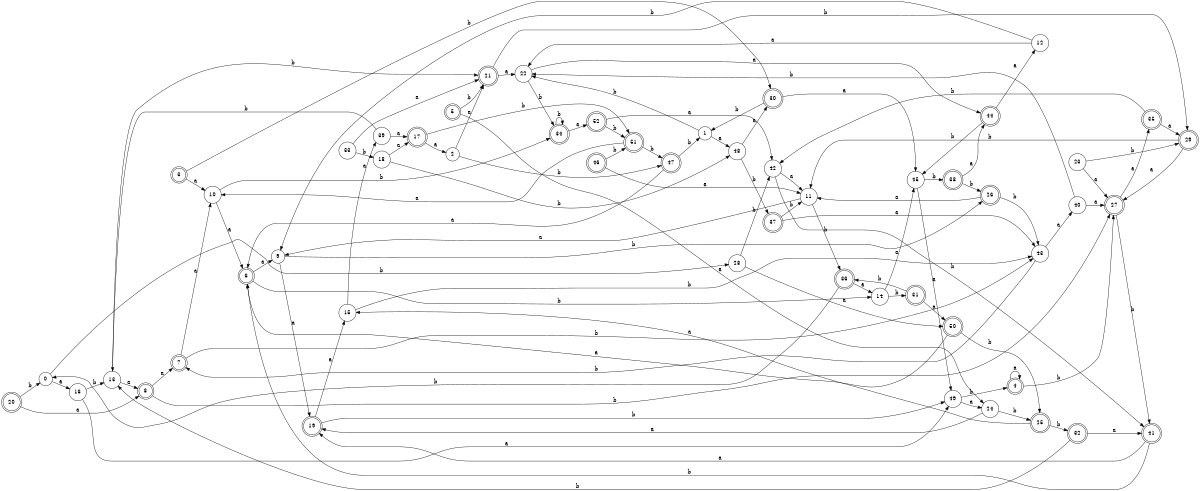 digraph n43_1 {
__start0 [label="" shape="none"];

rankdir=LR;
size="8,5";

s0 [style="filled", color="black", fillcolor="white" shape="circle", label="0"];
s1 [style="filled", color="black", fillcolor="white" shape="circle", label="1"];
s2 [style="filled", color="black", fillcolor="white" shape="circle", label="2"];
s3 [style="rounded,filled", color="black", fillcolor="white" shape="doublecircle", label="3"];
s4 [style="rounded,filled", color="black", fillcolor="white" shape="doublecircle", label="4"];
s5 [style="rounded,filled", color="black", fillcolor="white" shape="doublecircle", label="5"];
s6 [style="rounded,filled", color="black", fillcolor="white" shape="doublecircle", label="6"];
s7 [style="rounded,filled", color="black", fillcolor="white" shape="doublecircle", label="7"];
s8 [style="rounded,filled", color="black", fillcolor="white" shape="doublecircle", label="8"];
s9 [style="filled", color="black", fillcolor="white" shape="circle", label="9"];
s10 [style="filled", color="black", fillcolor="white" shape="circle", label="10"];
s11 [style="filled", color="black", fillcolor="white" shape="circle", label="11"];
s12 [style="filled", color="black", fillcolor="white" shape="circle", label="12"];
s13 [style="filled", color="black", fillcolor="white" shape="circle", label="13"];
s14 [style="filled", color="black", fillcolor="white" shape="circle", label="14"];
s15 [style="filled", color="black", fillcolor="white" shape="circle", label="15"];
s16 [style="filled", color="black", fillcolor="white" shape="circle", label="16"];
s17 [style="rounded,filled", color="black", fillcolor="white" shape="doublecircle", label="17"];
s18 [style="filled", color="black", fillcolor="white" shape="circle", label="18"];
s19 [style="rounded,filled", color="black", fillcolor="white" shape="doublecircle", label="19"];
s20 [style="rounded,filled", color="black", fillcolor="white" shape="doublecircle", label="20"];
s21 [style="rounded,filled", color="black", fillcolor="white" shape="doublecircle", label="21"];
s22 [style="filled", color="black", fillcolor="white" shape="circle", label="22"];
s23 [style="filled", color="black", fillcolor="white" shape="circle", label="23"];
s24 [style="filled", color="black", fillcolor="white" shape="circle", label="24"];
s25 [style="rounded,filled", color="black", fillcolor="white" shape="doublecircle", label="25"];
s26 [style="rounded,filled", color="black", fillcolor="white" shape="doublecircle", label="26"];
s27 [style="rounded,filled", color="black", fillcolor="white" shape="doublecircle", label="27"];
s28 [style="filled", color="black", fillcolor="white" shape="circle", label="28"];
s29 [style="rounded,filled", color="black", fillcolor="white" shape="doublecircle", label="29"];
s30 [style="rounded,filled", color="black", fillcolor="white" shape="doublecircle", label="30"];
s31 [style="rounded,filled", color="black", fillcolor="white" shape="doublecircle", label="31"];
s32 [style="rounded,filled", color="black", fillcolor="white" shape="doublecircle", label="32"];
s33 [style="filled", color="black", fillcolor="white" shape="circle", label="33"];
s34 [style="rounded,filled", color="black", fillcolor="white" shape="doublecircle", label="34"];
s35 [style="rounded,filled", color="black", fillcolor="white" shape="doublecircle", label="35"];
s36 [style="rounded,filled", color="black", fillcolor="white" shape="doublecircle", label="36"];
s37 [style="rounded,filled", color="black", fillcolor="white" shape="doublecircle", label="37"];
s38 [style="rounded,filled", color="black", fillcolor="white" shape="doublecircle", label="38"];
s39 [style="filled", color="black", fillcolor="white" shape="circle", label="39"];
s40 [style="filled", color="black", fillcolor="white" shape="circle", label="40"];
s41 [style="rounded,filled", color="black", fillcolor="white" shape="doublecircle", label="41"];
s42 [style="filled", color="black", fillcolor="white" shape="circle", label="42"];
s43 [style="filled", color="black", fillcolor="white" shape="circle", label="43"];
s44 [style="rounded,filled", color="black", fillcolor="white" shape="doublecircle", label="44"];
s45 [style="filled", color="black", fillcolor="white" shape="circle", label="45"];
s46 [style="rounded,filled", color="black", fillcolor="white" shape="doublecircle", label="46"];
s47 [style="rounded,filled", color="black", fillcolor="white" shape="doublecircle", label="47"];
s48 [style="filled", color="black", fillcolor="white" shape="circle", label="48"];
s49 [style="filled", color="black", fillcolor="white" shape="circle", label="49"];
s50 [style="rounded,filled", color="black", fillcolor="white" shape="doublecircle", label="50"];
s51 [style="rounded,filled", color="black", fillcolor="white" shape="doublecircle", label="51"];
s52 [style="rounded,filled", color="black", fillcolor="white" shape="doublecircle", label="52"];
s0 -> s16 [label="a"];
s0 -> s28 [label="b"];
s1 -> s48 [label="a"];
s1 -> s22 [label="b"];
s2 -> s21 [label="a"];
s2 -> s47 [label="b"];
s3 -> s10 [label="a"];
s3 -> s30 [label="b"];
s4 -> s4 [label="a"];
s4 -> s27 [label="b"];
s5 -> s24 [label="a"];
s5 -> s21 [label="b"];
s6 -> s9 [label="a"];
s6 -> s14 [label="b"];
s7 -> s10 [label="a"];
s7 -> s43 [label="b"];
s8 -> s7 [label="a"];
s8 -> s27 [label="b"];
s9 -> s19 [label="a"];
s9 -> s26 [label="b"];
s10 -> s6 [label="a"];
s10 -> s34 [label="b"];
s11 -> s9 [label="a"];
s11 -> s36 [label="b"];
s12 -> s22 [label="a"];
s12 -> s9 [label="b"];
s13 -> s8 [label="a"];
s13 -> s21 [label="b"];
s14 -> s45 [label="a"];
s14 -> s31 [label="b"];
s15 -> s39 [label="a"];
s15 -> s43 [label="b"];
s16 -> s49 [label="a"];
s16 -> s13 [label="b"];
s17 -> s2 [label="a"];
s17 -> s51 [label="b"];
s18 -> s17 [label="a"];
s18 -> s48 [label="b"];
s19 -> s15 [label="a"];
s19 -> s49 [label="b"];
s20 -> s8 [label="a"];
s20 -> s0 [label="b"];
s21 -> s22 [label="a"];
s21 -> s29 [label="b"];
s22 -> s44 [label="a"];
s22 -> s34 [label="b"];
s23 -> s27 [label="a"];
s23 -> s29 [label="b"];
s24 -> s19 [label="a"];
s24 -> s25 [label="b"];
s25 -> s15 [label="a"];
s25 -> s32 [label="b"];
s26 -> s11 [label="a"];
s26 -> s43 [label="b"];
s27 -> s35 [label="a"];
s27 -> s41 [label="b"];
s28 -> s50 [label="a"];
s28 -> s42 [label="b"];
s29 -> s27 [label="a"];
s29 -> s11 [label="b"];
s30 -> s45 [label="a"];
s30 -> s1 [label="b"];
s31 -> s50 [label="a"];
s31 -> s36 [label="b"];
s32 -> s41 [label="a"];
s32 -> s13 [label="b"];
s33 -> s21 [label="a"];
s33 -> s18 [label="b"];
s34 -> s52 [label="a"];
s34 -> s34 [label="b"];
s35 -> s29 [label="a"];
s35 -> s42 [label="b"];
s36 -> s14 [label="a"];
s36 -> s0 [label="b"];
s37 -> s43 [label="a"];
s37 -> s11 [label="b"];
s38 -> s44 [label="a"];
s38 -> s26 [label="b"];
s39 -> s17 [label="a"];
s39 -> s13 [label="b"];
s40 -> s27 [label="a"];
s40 -> s22 [label="b"];
s41 -> s19 [label="a"];
s41 -> s6 [label="b"];
s42 -> s11 [label="a"];
s42 -> s41 [label="b"];
s43 -> s40 [label="a"];
s43 -> s7 [label="b"];
s44 -> s12 [label="a"];
s44 -> s45 [label="b"];
s45 -> s49 [label="a"];
s45 -> s38 [label="b"];
s46 -> s11 [label="a"];
s46 -> s51 [label="b"];
s47 -> s6 [label="a"];
s47 -> s1 [label="b"];
s48 -> s30 [label="a"];
s48 -> s37 [label="b"];
s49 -> s24 [label="a"];
s49 -> s4 [label="b"];
s50 -> s6 [label="a"];
s50 -> s25 [label="b"];
s51 -> s10 [label="a"];
s51 -> s47 [label="b"];
s52 -> s42 [label="a"];
s52 -> s51 [label="b"];

}
